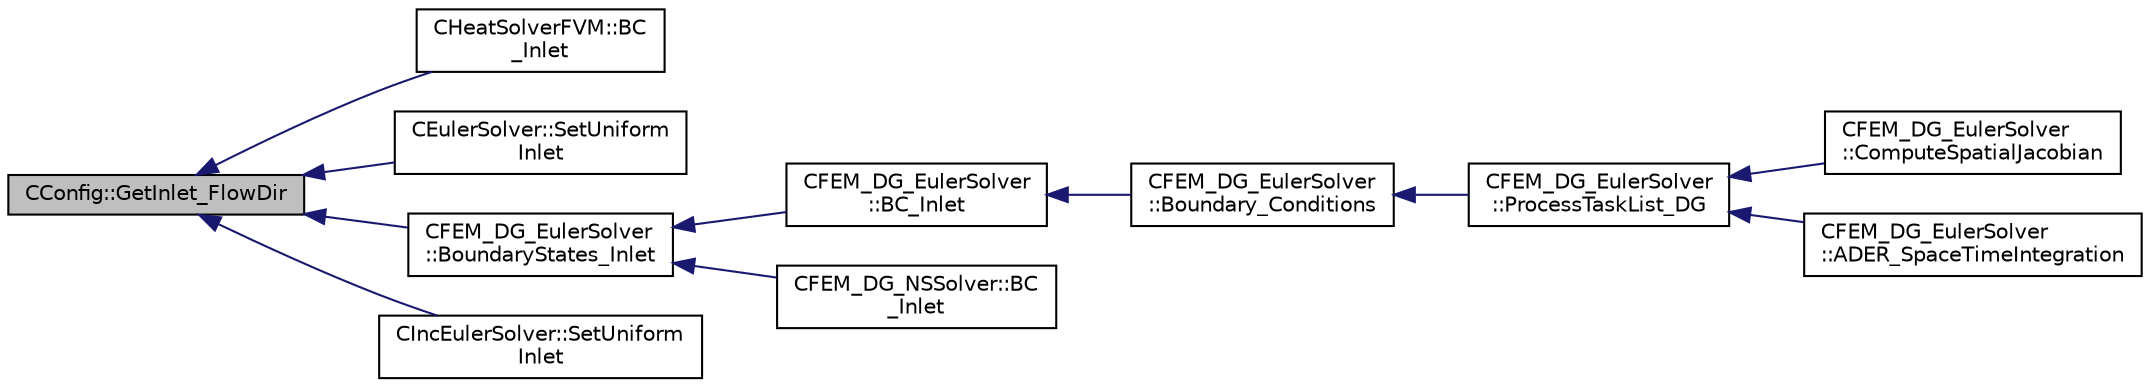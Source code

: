 digraph "CConfig::GetInlet_FlowDir"
{
  edge [fontname="Helvetica",fontsize="10",labelfontname="Helvetica",labelfontsize="10"];
  node [fontname="Helvetica",fontsize="10",shape=record];
  rankdir="LR";
  Node4260 [label="CConfig::GetInlet_FlowDir",height=0.2,width=0.4,color="black", fillcolor="grey75", style="filled", fontcolor="black"];
  Node4260 -> Node4261 [dir="back",color="midnightblue",fontsize="10",style="solid",fontname="Helvetica"];
  Node4261 [label="CHeatSolverFVM::BC\l_Inlet",height=0.2,width=0.4,color="black", fillcolor="white", style="filled",URL="$class_c_heat_solver_f_v_m.html#a3b0b87693870e1b9cf5a16aa644aae8d",tooltip="Impose the inlet boundary condition. "];
  Node4260 -> Node4262 [dir="back",color="midnightblue",fontsize="10",style="solid",fontname="Helvetica"];
  Node4262 [label="CEulerSolver::SetUniform\lInlet",height=0.2,width=0.4,color="black", fillcolor="white", style="filled",URL="$class_c_euler_solver.html#a4cad878e307c4d62adb7fc96d4f4c1de",tooltip="Set a uniform inlet profile. "];
  Node4260 -> Node4263 [dir="back",color="midnightblue",fontsize="10",style="solid",fontname="Helvetica"];
  Node4263 [label="CFEM_DG_EulerSolver\l::BoundaryStates_Inlet",height=0.2,width=0.4,color="black", fillcolor="white", style="filled",URL="$class_c_f_e_m___d_g___euler_solver.html#af993f01423bbb8e24b8c2bb565bf55eb",tooltip="Function, which computes the boundary states in the integration points of the boundary face by applyi..."];
  Node4263 -> Node4264 [dir="back",color="midnightblue",fontsize="10",style="solid",fontname="Helvetica"];
  Node4264 [label="CFEM_DG_EulerSolver\l::BC_Inlet",height=0.2,width=0.4,color="black", fillcolor="white", style="filled",URL="$class_c_f_e_m___d_g___euler_solver.html#ade8441a575543603f4e4218fb52e33a2",tooltip="Impose the subsonic inlet boundary condition. It is a virtual function, because for Navier-Stokes it ..."];
  Node4264 -> Node4265 [dir="back",color="midnightblue",fontsize="10",style="solid",fontname="Helvetica"];
  Node4265 [label="CFEM_DG_EulerSolver\l::Boundary_Conditions",height=0.2,width=0.4,color="black", fillcolor="white", style="filled",URL="$class_c_f_e_m___d_g___euler_solver.html#ae37f8eba6d7793bc4edb5de6e26f992d",tooltip="Function, which computes the spatial residual for the DG discretization. "];
  Node4265 -> Node4266 [dir="back",color="midnightblue",fontsize="10",style="solid",fontname="Helvetica"];
  Node4266 [label="CFEM_DG_EulerSolver\l::ProcessTaskList_DG",height=0.2,width=0.4,color="black", fillcolor="white", style="filled",URL="$class_c_f_e_m___d_g___euler_solver.html#a651cad1a94f2024c75a1a8be347e3375",tooltip="Function, which processes the list of tasks to be executed by the DG solver. "];
  Node4266 -> Node4267 [dir="back",color="midnightblue",fontsize="10",style="solid",fontname="Helvetica"];
  Node4267 [label="CFEM_DG_EulerSolver\l::ComputeSpatialJacobian",height=0.2,width=0.4,color="black", fillcolor="white", style="filled",URL="$class_c_f_e_m___d_g___euler_solver.html#ac59d8dae95e3c3cc3ab3feaeb9be4b22",tooltip="Function, which controls the computation of the spatial Jacobian. "];
  Node4266 -> Node4268 [dir="back",color="midnightblue",fontsize="10",style="solid",fontname="Helvetica"];
  Node4268 [label="CFEM_DG_EulerSolver\l::ADER_SpaceTimeIntegration",height=0.2,width=0.4,color="black", fillcolor="white", style="filled",URL="$class_c_f_e_m___d_g___euler_solver.html#a7f0da04d44069701db2228210b91c59e",tooltip="Function, to carry out the space time integration for ADER with time accurate local time stepping..."];
  Node4263 -> Node4269 [dir="back",color="midnightblue",fontsize="10",style="solid",fontname="Helvetica"];
  Node4269 [label="CFEM_DG_NSSolver::BC\l_Inlet",height=0.2,width=0.4,color="black", fillcolor="white", style="filled",URL="$class_c_f_e_m___d_g___n_s_solver.html#a2865905d6ed26dcd2d2d850db9366d05",tooltip="Impose the subsonic inlet boundary condition. "];
  Node4260 -> Node4270 [dir="back",color="midnightblue",fontsize="10",style="solid",fontname="Helvetica"];
  Node4270 [label="CIncEulerSolver::SetUniform\lInlet",height=0.2,width=0.4,color="black", fillcolor="white", style="filled",URL="$class_c_inc_euler_solver.html#a0332a68b57b75ed9449b5ee5faae4d13",tooltip="Set a uniform inlet profile. "];
}
